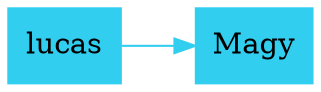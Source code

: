 digraph G { 
rankdir=LR; 
 node [shape=box];
 node [style=filled]; 
 node [fillcolor="#31CEF0"];
 node [color="#31CEF0"];
 edge [color="#31CEF0"];
0[label="lucas"];
1[label="Magy"];

0 -> 1;
 }